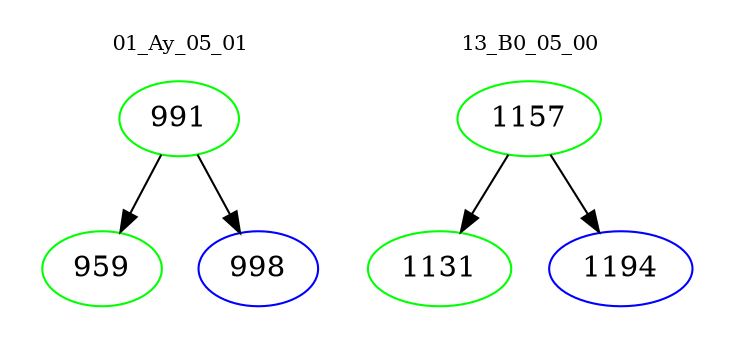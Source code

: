 digraph{
subgraph cluster_0 {
color = white
label = "01_Ay_05_01";
fontsize=10;
T0_991 [label="991", color="green"]
T0_991 -> T0_959 [color="black"]
T0_959 [label="959", color="green"]
T0_991 -> T0_998 [color="black"]
T0_998 [label="998", color="blue"]
}
subgraph cluster_1 {
color = white
label = "13_B0_05_00";
fontsize=10;
T1_1157 [label="1157", color="green"]
T1_1157 -> T1_1131 [color="black"]
T1_1131 [label="1131", color="green"]
T1_1157 -> T1_1194 [color="black"]
T1_1194 [label="1194", color="blue"]
}
}
